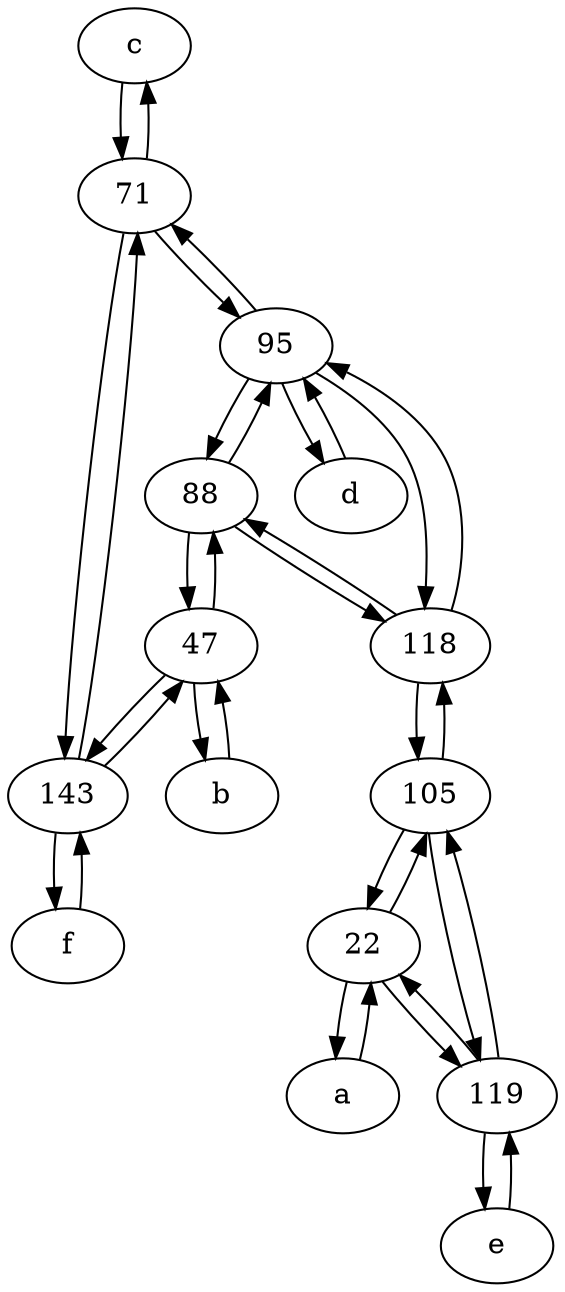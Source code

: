 digraph  {
	c [pos="20,10!"];
	b [pos="50,20!"];
	22;
	143;
	a [pos="40,10!"];
	88;
	d [pos="20,30!"];
	f [pos="15,45!"];
	47;
	105;
	71;
	e [pos="30,50!"];
	95;
	118;
	119;
	71 -> 95;
	143 -> 47;
	88 -> 47;
	95 -> 71;
	88 -> 95;
	22 -> 119;
	119 -> 105;
	143 -> 71;
	95 -> 118;
	95 -> d;
	105 -> 22;
	143 -> f;
	88 -> 118;
	118 -> 95;
	95 -> 88;
	105 -> 119;
	22 -> 105;
	c -> 71;
	47 -> b;
	119 -> 22;
	22 -> a;
	d -> 95;
	105 -> 118;
	e -> 119;
	47 -> 143;
	f -> 143;
	71 -> c;
	a -> 22;
	118 -> 105;
	71 -> 143;
	b -> 47;
	47 -> 88;
	119 -> e;
	118 -> 88;

	}